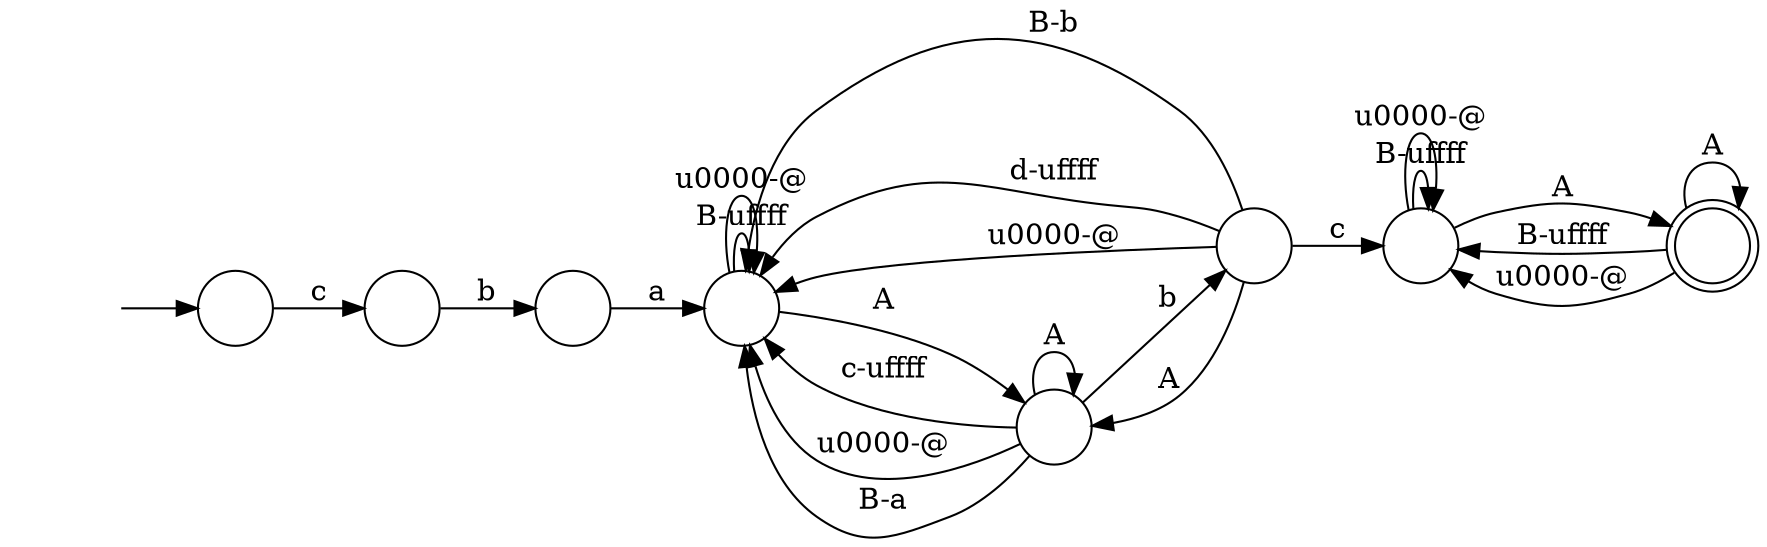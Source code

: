 digraph Automaton {
  rankdir = LR;
  0 [shape=circle,label=""];
  0 -> 7 [label="b"]
  1 [shape=circle,label=""];
  1 -> 2 [label="c"]
  1 -> 6 [label="B-b"]
  1 -> 3 [label="A"]
  1 -> 6 [label="d-\uffff"]
  1 -> 6 [label="\u0000-@"]
  2 [shape=circle,label=""];
  2 -> 5 [label="A"]
  2 -> 2 [label="B-\uffff"]
  2 -> 2 [label="\u0000-@"]
  3 [shape=circle,label=""];
  3 -> 3 [label="A"]
  3 -> 1 [label="b"]
  3 -> 6 [label="c-\uffff"]
  3 -> 6 [label="\u0000-@"]
  3 -> 6 [label="B-a"]
  4 [shape=circle,label=""];
  initial [shape=plaintext,label=""];
  initial -> 4
  4 -> 0 [label="c"]
  5 [shape=doublecircle,label=""];
  5 -> 5 [label="A"]
  5 -> 2 [label="B-\uffff"]
  5 -> 2 [label="\u0000-@"]
  6 [shape=circle,label=""];
  6 -> 3 [label="A"]
  6 -> 6 [label="B-\uffff"]
  6 -> 6 [label="\u0000-@"]
  7 [shape=circle,label=""];
  7 -> 6 [label="a"]
}

